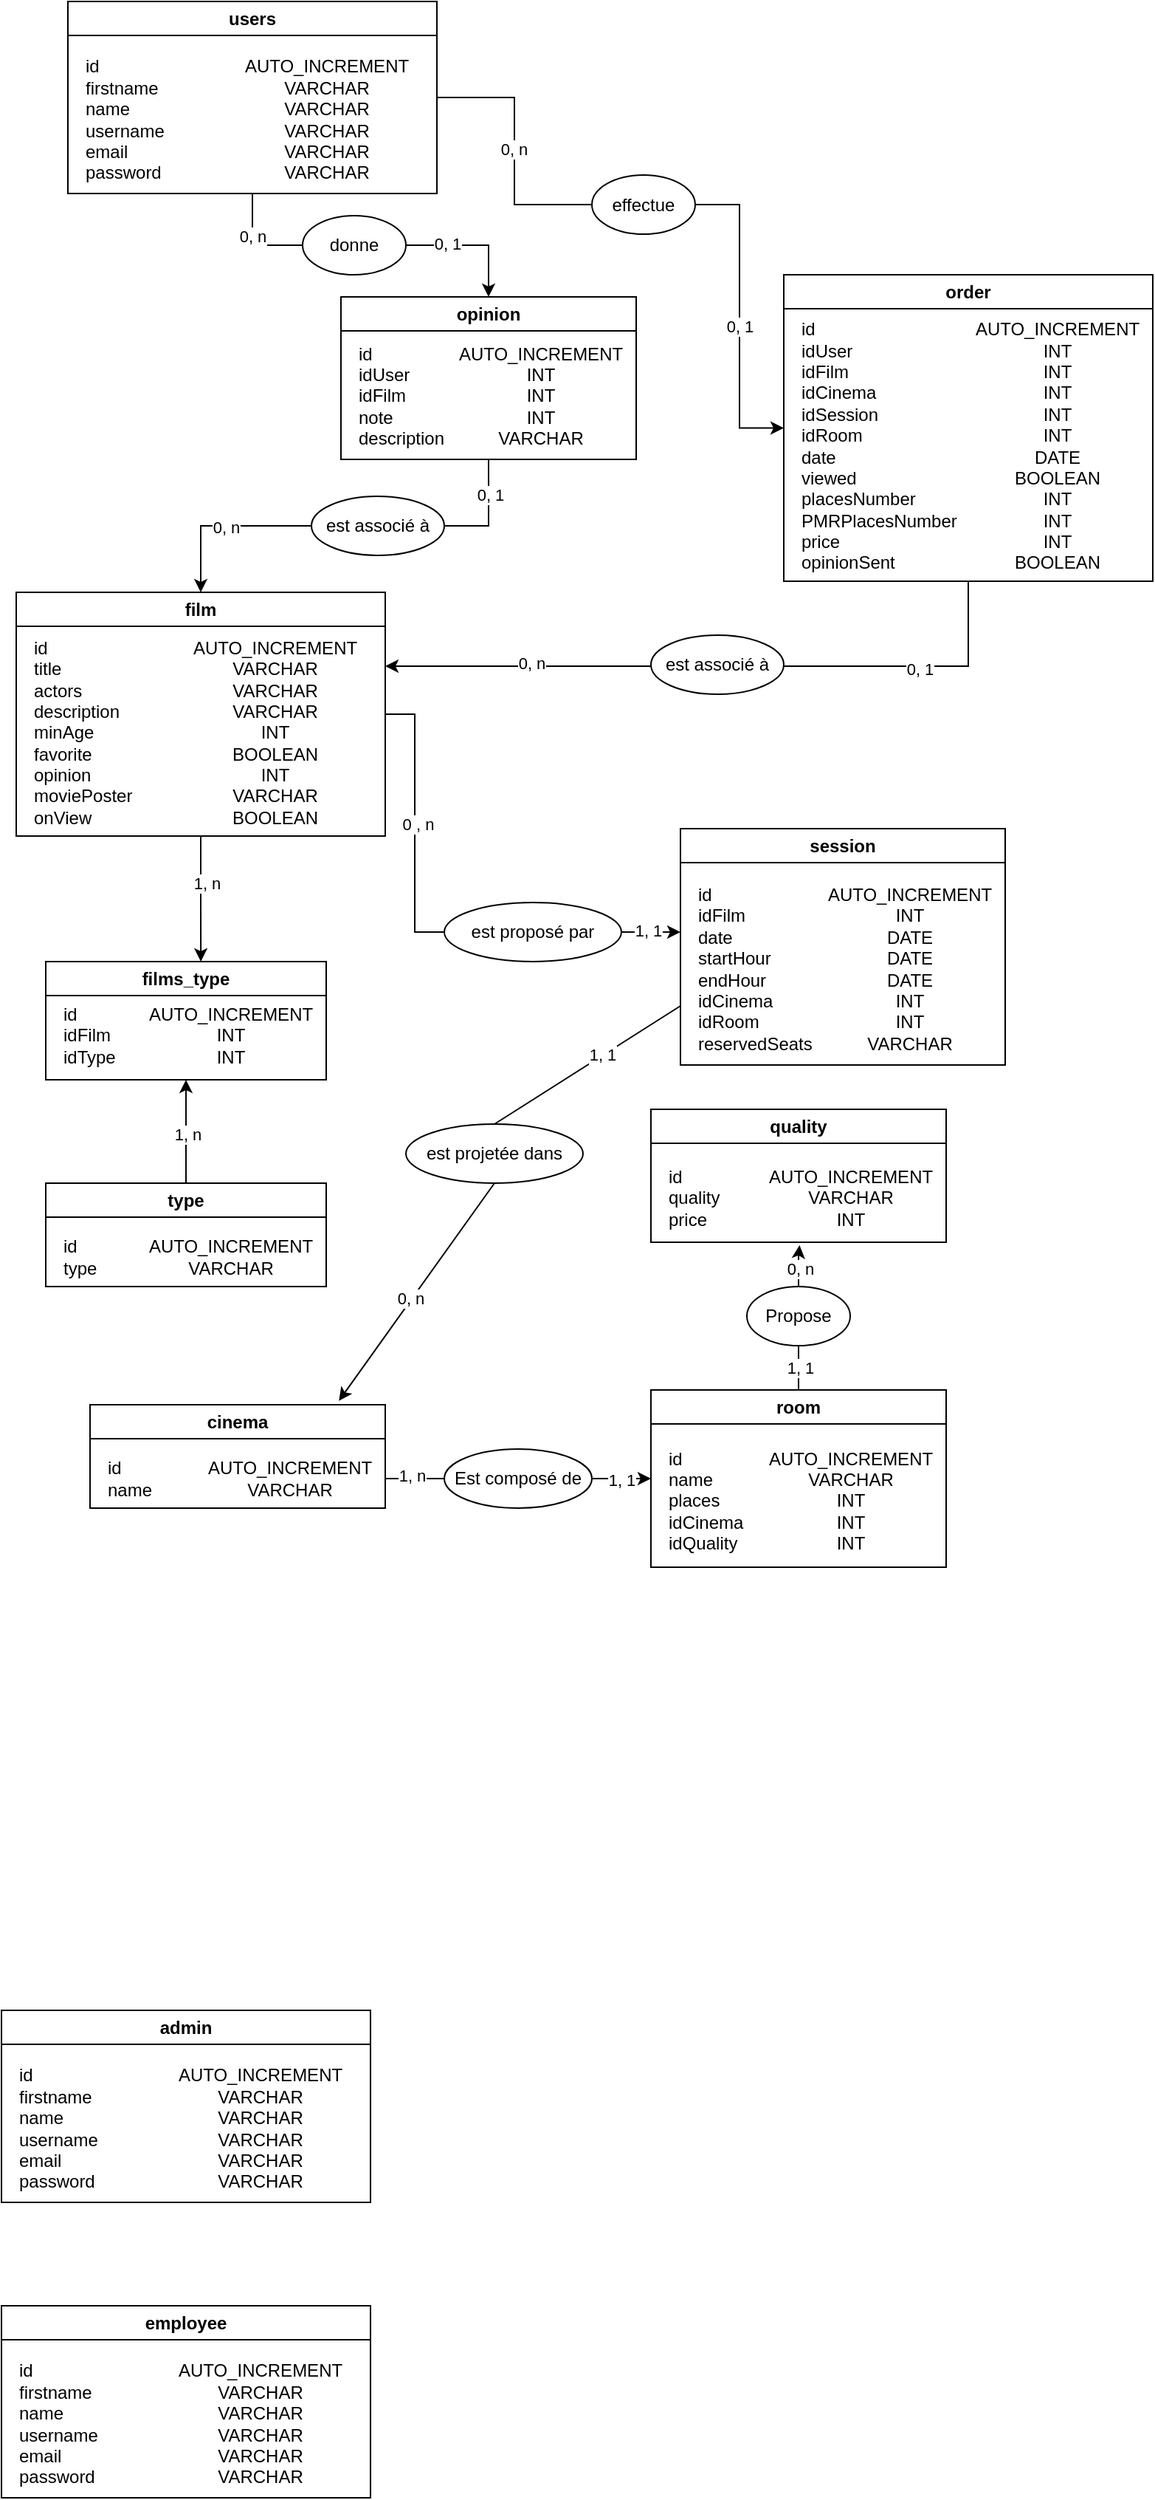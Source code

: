 <mxfile version="26.2.6">
  <diagram name="Page-1" id="671RRiFCWpEk_SXeamfu">
    <mxGraphModel dx="948" dy="1792" grid="1" gridSize="10" guides="1" tooltips="1" connect="1" arrows="1" fold="1" page="1" pageScale="1" pageWidth="827" pageHeight="1169" math="0" shadow="0">
      <root>
        <mxCell id="0" />
        <mxCell id="1" parent="0" />
        <mxCell id="kYReCTsqhSqgmGwsNXHj-63" style="edgeStyle=orthogonalEdgeStyle;rounded=0;orthogonalLoop=1;jettySize=auto;html=1;exitX=1;exitY=0.5;exitDx=0;exitDy=0;entryX=0;entryY=0.5;entryDx=0;entryDy=0;strokeColor=default;endArrow=none;endFill=0;" parent="1" source="kYReCTsqhSqgmGwsNXHj-41" target="kYReCTsqhSqgmGwsNXHj-62" edge="1">
          <mxGeometry relative="1" as="geometry" />
        </mxCell>
        <mxCell id="kYReCTsqhSqgmGwsNXHj-65" value="0 , n" style="edgeLabel;html=1;align=center;verticalAlign=middle;resizable=0;points=[];" parent="kYReCTsqhSqgmGwsNXHj-63" vertex="1" connectable="0">
          <mxGeometry y="2" relative="1" as="geometry">
            <mxPoint as="offset" />
          </mxGeometry>
        </mxCell>
        <mxCell id="kYReCTsqhSqgmGwsNXHj-41" value="film" style="swimlane;whiteSpace=wrap;html=1;fillColor=#FFFFFF;gradientColor=none;swimlaneLine=1;rounded=0;shadow=0;glass=0;startSize=23;" parent="1" vertex="1">
          <mxGeometry x="20" y="-140" width="250" height="165" as="geometry" />
        </mxCell>
        <mxCell id="kYReCTsqhSqgmGwsNXHj-42" value="AUTO_INCREMENT&lt;div&gt;VARCHAR&lt;/div&gt;&lt;div&gt;VARCHAR&lt;/div&gt;&lt;div&gt;VARCHAR&lt;/div&gt;&lt;div&gt;INT&lt;/div&gt;&lt;div&gt;BOOLEAN&lt;/div&gt;&lt;div&gt;INT&lt;/div&gt;&lt;div&gt;VARCHAR&lt;/div&gt;&lt;div&gt;BOOLEAN&lt;/div&gt;" style="text;html=1;align=center;verticalAlign=middle;resizable=0;points=[];autosize=1;strokeColor=none;fillColor=none;" parent="kYReCTsqhSqgmGwsNXHj-41" vertex="1">
          <mxGeometry x="110" y="25" width="130" height="140" as="geometry" />
        </mxCell>
        <mxCell id="kYReCTsqhSqgmGwsNXHj-43" value="id&lt;div&gt;title&lt;/div&gt;&lt;div style=&quot;&quot;&gt;actors&lt;/div&gt;&lt;div&gt;description&lt;/div&gt;&lt;div&gt;minAge&lt;/div&gt;&lt;div&gt;favorite&lt;/div&gt;&lt;div&gt;opinion&lt;/div&gt;&lt;div&gt;moviePoster&lt;/div&gt;&lt;div&gt;onView&lt;/div&gt;" style="text;html=1;align=left;verticalAlign=middle;resizable=0;points=[];autosize=1;strokeColor=none;fillColor=none;" parent="kYReCTsqhSqgmGwsNXHj-41" vertex="1">
          <mxGeometry x="10" y="25" width="90" height="140" as="geometry" />
        </mxCell>
        <mxCell id="kYReCTsqhSqgmGwsNXHj-59" value="session" style="swimlane;whiteSpace=wrap;html=1;fillColor=#FFFFFF;gradientColor=none;swimlaneLine=1;rounded=0;shadow=0;glass=0;" parent="1" vertex="1">
          <mxGeometry x="470" y="20" width="220" height="160" as="geometry" />
        </mxCell>
        <mxCell id="kYReCTsqhSqgmGwsNXHj-60" value="AUTO_INCREMENT&lt;div&gt;INT&lt;/div&gt;&lt;div&gt;DATE&lt;/div&gt;&lt;div&gt;DATE&lt;/div&gt;&lt;div&gt;DATE&lt;/div&gt;&lt;div&gt;INT&lt;/div&gt;&lt;div&gt;INT&lt;/div&gt;&lt;div&gt;VARCHAR&lt;/div&gt;" style="text;html=1;align=center;verticalAlign=middle;resizable=0;points=[];autosize=1;strokeColor=none;fillColor=none;" parent="kYReCTsqhSqgmGwsNXHj-59" vertex="1">
          <mxGeometry x="90" y="30" width="130" height="130" as="geometry" />
        </mxCell>
        <mxCell id="kYReCTsqhSqgmGwsNXHj-61" value="id&lt;div&gt;idFilm&lt;br&gt;&lt;div&gt;date&lt;/div&gt;&lt;/div&gt;&lt;div style=&quot;&quot;&gt;startHour&lt;/div&gt;&lt;div&gt;endHour&lt;/div&gt;&lt;div&gt;idCinema&lt;/div&gt;&lt;div&gt;idRoom&lt;/div&gt;&lt;div&gt;reservedSeats&lt;/div&gt;" style="text;html=1;align=left;verticalAlign=middle;resizable=0;points=[];autosize=1;strokeColor=none;fillColor=none;" parent="kYReCTsqhSqgmGwsNXHj-59" vertex="1">
          <mxGeometry x="10" y="30" width="100" height="130" as="geometry" />
        </mxCell>
        <mxCell id="kYReCTsqhSqgmGwsNXHj-64" style="edgeStyle=orthogonalEdgeStyle;rounded=0;orthogonalLoop=1;jettySize=auto;html=1;exitX=1;exitY=0.5;exitDx=0;exitDy=0;endArrow=classic;endFill=1;" parent="1" source="kYReCTsqhSqgmGwsNXHj-62" edge="1">
          <mxGeometry relative="1" as="geometry">
            <mxPoint x="470" y="90" as="targetPoint" />
          </mxGeometry>
        </mxCell>
        <mxCell id="kYReCTsqhSqgmGwsNXHj-66" value="1, 1" style="edgeLabel;html=1;align=center;verticalAlign=middle;resizable=0;points=[];" parent="kYReCTsqhSqgmGwsNXHj-64" vertex="1" connectable="0">
          <mxGeometry x="-0.1" y="1" relative="1" as="geometry">
            <mxPoint as="offset" />
          </mxGeometry>
        </mxCell>
        <mxCell id="kYReCTsqhSqgmGwsNXHj-62" value="est proposé par" style="ellipse;whiteSpace=wrap;html=1;" parent="1" vertex="1">
          <mxGeometry x="310" y="70" width="120" height="40" as="geometry" />
        </mxCell>
        <mxCell id="kYReCTsqhSqgmGwsNXHj-84" style="edgeStyle=orthogonalEdgeStyle;rounded=0;orthogonalLoop=1;jettySize=auto;html=1;exitX=0.5;exitY=0;exitDx=0;exitDy=0;entryX=0.5;entryY=1;entryDx=0;entryDy=0;endArrow=none;endFill=0;" parent="1" source="kYReCTsqhSqgmGwsNXHj-67" target="kYReCTsqhSqgmGwsNXHj-83" edge="1">
          <mxGeometry relative="1" as="geometry" />
        </mxCell>
        <mxCell id="kYReCTsqhSqgmGwsNXHj-86" value="1, 1" style="edgeLabel;html=1;align=center;verticalAlign=middle;resizable=0;points=[];" parent="kYReCTsqhSqgmGwsNXHj-84" vertex="1" connectable="0">
          <mxGeometry x="0.044" y="-1" relative="1" as="geometry">
            <mxPoint as="offset" />
          </mxGeometry>
        </mxCell>
        <mxCell id="kYReCTsqhSqgmGwsNXHj-67" value="room" style="swimlane;whiteSpace=wrap;html=1;fillColor=#FFFFFF;gradientColor=none;swimlaneLine=1;rounded=0;shadow=0;glass=0;" parent="1" vertex="1">
          <mxGeometry x="450" y="400" width="200" height="120" as="geometry" />
        </mxCell>
        <mxCell id="kYReCTsqhSqgmGwsNXHj-68" value="AUTO_INCREMENT&lt;div&gt;VARCHAR&lt;/div&gt;&lt;div&gt;INT&lt;/div&gt;&lt;div&gt;&lt;span style=&quot;background-color: transparent; color: light-dark(rgb(0, 0, 0), rgb(255, 255, 255));&quot;&gt;INT&lt;/span&gt;&lt;/div&gt;&lt;div&gt;INT&lt;/div&gt;" style="text;html=1;align=center;verticalAlign=middle;resizable=0;points=[];autosize=1;strokeColor=none;fillColor=none;" parent="kYReCTsqhSqgmGwsNXHj-67" vertex="1">
          <mxGeometry x="70" y="30" width="130" height="90" as="geometry" />
        </mxCell>
        <mxCell id="kYReCTsqhSqgmGwsNXHj-69" value="id&lt;div&gt;name&lt;br&gt;&lt;div&gt;places&lt;/div&gt;&lt;/div&gt;&lt;div&gt;idCinema&lt;/div&gt;&lt;div&gt;idQuality&lt;/div&gt;" style="text;html=1;align=left;verticalAlign=middle;resizable=0;points=[];autosize=1;strokeColor=none;fillColor=none;" parent="kYReCTsqhSqgmGwsNXHj-67" vertex="1">
          <mxGeometry x="10" y="30" width="70" height="90" as="geometry" />
        </mxCell>
        <mxCell id="kYReCTsqhSqgmGwsNXHj-70" value="quality" style="swimlane;whiteSpace=wrap;html=1;fillColor=#FFFFFF;gradientColor=none;swimlaneLine=1;rounded=0;shadow=0;glass=0;" parent="1" vertex="1">
          <mxGeometry x="450" y="210" width="200" height="90" as="geometry" />
        </mxCell>
        <mxCell id="kYReCTsqhSqgmGwsNXHj-71" value="AUTO_INCREMENT&lt;div&gt;VARCHAR&lt;/div&gt;&lt;div&gt;INT&lt;/div&gt;" style="text;html=1;align=center;verticalAlign=middle;resizable=0;points=[];autosize=1;strokeColor=none;fillColor=none;" parent="kYReCTsqhSqgmGwsNXHj-70" vertex="1">
          <mxGeometry x="70" y="30" width="130" height="60" as="geometry" />
        </mxCell>
        <mxCell id="kYReCTsqhSqgmGwsNXHj-72" value="id&lt;div&gt;quality&lt;br&gt;&lt;div&gt;price&lt;/div&gt;&lt;/div&gt;" style="text;html=1;align=left;verticalAlign=middle;resizable=0;points=[];autosize=1;strokeColor=none;fillColor=none;" parent="kYReCTsqhSqgmGwsNXHj-70" vertex="1">
          <mxGeometry x="10" y="30" width="60" height="60" as="geometry" />
        </mxCell>
        <mxCell id="kYReCTsqhSqgmGwsNXHj-73" value="cinema" style="swimlane;whiteSpace=wrap;html=1;fillColor=#FFFFFF;gradientColor=none;swimlaneLine=1;rounded=0;shadow=0;glass=0;" parent="1" vertex="1">
          <mxGeometry x="70" y="410" width="200" height="70" as="geometry" />
        </mxCell>
        <mxCell id="kYReCTsqhSqgmGwsNXHj-74" value="AUTO_INCREMENT&lt;div&gt;VARCHAR&lt;/div&gt;" style="text;html=1;align=center;verticalAlign=middle;resizable=0;points=[];autosize=1;strokeColor=none;fillColor=none;" parent="kYReCTsqhSqgmGwsNXHj-73" vertex="1">
          <mxGeometry x="70" y="30" width="130" height="40" as="geometry" />
        </mxCell>
        <mxCell id="kYReCTsqhSqgmGwsNXHj-75" value="id&lt;div&gt;name&lt;/div&gt;" style="text;html=1;align=left;verticalAlign=middle;resizable=0;points=[];autosize=1;strokeColor=none;fillColor=none;" parent="kYReCTsqhSqgmGwsNXHj-73" vertex="1">
          <mxGeometry x="10" y="30" width="50" height="40" as="geometry" />
        </mxCell>
        <mxCell id="kYReCTsqhSqgmGwsNXHj-80" style="edgeStyle=orthogonalEdgeStyle;rounded=0;orthogonalLoop=1;jettySize=auto;html=1;exitX=1;exitY=0.5;exitDx=0;exitDy=0;entryX=0;entryY=0.5;entryDx=0;entryDy=0;endArrow=classic;endFill=1;" parent="1" source="kYReCTsqhSqgmGwsNXHj-76" target="kYReCTsqhSqgmGwsNXHj-67" edge="1">
          <mxGeometry relative="1" as="geometry" />
        </mxCell>
        <mxCell id="kYReCTsqhSqgmGwsNXHj-82" value="1, 1" style="edgeLabel;html=1;align=center;verticalAlign=middle;resizable=0;points=[];" parent="kYReCTsqhSqgmGwsNXHj-80" vertex="1" connectable="0">
          <mxGeometry y="-1" relative="1" as="geometry">
            <mxPoint as="offset" />
          </mxGeometry>
        </mxCell>
        <mxCell id="kYReCTsqhSqgmGwsNXHj-76" value="Est composé de" style="ellipse;whiteSpace=wrap;html=1;" parent="1" vertex="1">
          <mxGeometry x="310" y="440" width="100" height="40" as="geometry" />
        </mxCell>
        <mxCell id="kYReCTsqhSqgmGwsNXHj-78" style="edgeStyle=orthogonalEdgeStyle;rounded=0;orthogonalLoop=1;jettySize=auto;html=1;endArrow=none;endFill=0;" parent="1" source="kYReCTsqhSqgmGwsNXHj-74" target="kYReCTsqhSqgmGwsNXHj-76" edge="1">
          <mxGeometry relative="1" as="geometry" />
        </mxCell>
        <mxCell id="kYReCTsqhSqgmGwsNXHj-81" value="1, n" style="edgeLabel;html=1;align=center;verticalAlign=middle;resizable=0;points=[];" parent="kYReCTsqhSqgmGwsNXHj-78" vertex="1" connectable="0">
          <mxGeometry x="-0.1" y="2" relative="1" as="geometry">
            <mxPoint as="offset" />
          </mxGeometry>
        </mxCell>
        <mxCell id="kYReCTsqhSqgmGwsNXHj-83" value="Propose" style="ellipse;whiteSpace=wrap;html=1;" parent="1" vertex="1">
          <mxGeometry x="515" y="330" width="70" height="40" as="geometry" />
        </mxCell>
        <mxCell id="kYReCTsqhSqgmGwsNXHj-85" style="edgeStyle=orthogonalEdgeStyle;rounded=0;orthogonalLoop=1;jettySize=auto;html=1;entryX=0.236;entryY=1.033;entryDx=0;entryDy=0;entryPerimeter=0;endArrow=classic;endFill=1;" parent="1" source="kYReCTsqhSqgmGwsNXHj-83" target="kYReCTsqhSqgmGwsNXHj-71" edge="1">
          <mxGeometry relative="1" as="geometry" />
        </mxCell>
        <mxCell id="kYReCTsqhSqgmGwsNXHj-87" value="0, n" style="edgeLabel;html=1;align=center;verticalAlign=middle;resizable=0;points=[];" parent="kYReCTsqhSqgmGwsNXHj-85" vertex="1" connectable="0">
          <mxGeometry x="-0.118" y="-1" relative="1" as="geometry">
            <mxPoint as="offset" />
          </mxGeometry>
        </mxCell>
        <mxCell id="kYReCTsqhSqgmGwsNXHj-90" value="est projetée dans" style="ellipse;whiteSpace=wrap;html=1;" parent="1" vertex="1">
          <mxGeometry x="284" y="220" width="120" height="40" as="geometry" />
        </mxCell>
        <mxCell id="-zPosS0i2HtccT8vubnt-5" style="edgeStyle=orthogonalEdgeStyle;rounded=0;orthogonalLoop=1;jettySize=auto;html=1;" parent="1" source="kYReCTsqhSqgmGwsNXHj-92" target="-zPosS0i2HtccT8vubnt-1" edge="1">
          <mxGeometry relative="1" as="geometry" />
        </mxCell>
        <mxCell id="-zPosS0i2HtccT8vubnt-12" value="1, n" style="edgeLabel;html=1;align=center;verticalAlign=middle;resizable=0;points=[];" parent="-zPosS0i2HtccT8vubnt-5" vertex="1" connectable="0">
          <mxGeometry x="-0.057" y="-1" relative="1" as="geometry">
            <mxPoint as="offset" />
          </mxGeometry>
        </mxCell>
        <mxCell id="kYReCTsqhSqgmGwsNXHj-92" value="type" style="swimlane;whiteSpace=wrap;html=1;fillColor=#FFFFFF;gradientColor=none;swimlaneLine=1;rounded=0;shadow=0;glass=0;" parent="1" vertex="1">
          <mxGeometry x="40" y="260" width="190" height="70" as="geometry" />
        </mxCell>
        <mxCell id="kYReCTsqhSqgmGwsNXHj-93" value="AUTO_INCREMENT&lt;div&gt;VARCHAR&lt;/div&gt;" style="text;html=1;align=center;verticalAlign=middle;resizable=0;points=[];autosize=1;strokeColor=none;fillColor=none;" parent="kYReCTsqhSqgmGwsNXHj-92" vertex="1">
          <mxGeometry x="60" y="30" width="130" height="40" as="geometry" />
        </mxCell>
        <mxCell id="kYReCTsqhSqgmGwsNXHj-94" value="id&lt;div&gt;type&lt;/div&gt;" style="text;html=1;align=left;verticalAlign=middle;resizable=0;points=[];autosize=1;strokeColor=none;fillColor=none;" parent="kYReCTsqhSqgmGwsNXHj-92" vertex="1">
          <mxGeometry x="10" y="30" width="50" height="40" as="geometry" />
        </mxCell>
        <mxCell id="kYReCTsqhSqgmGwsNXHj-100" value="" style="endArrow=none;html=1;rounded=0;entryX=0;entryY=0.75;entryDx=0;entryDy=0;exitX=0.5;exitY=0;exitDx=0;exitDy=0;" parent="1" source="kYReCTsqhSqgmGwsNXHj-90" target="kYReCTsqhSqgmGwsNXHj-59" edge="1">
          <mxGeometry width="50" height="50" relative="1" as="geometry">
            <mxPoint x="370" y="320" as="sourcePoint" />
            <mxPoint x="420" y="270" as="targetPoint" />
          </mxGeometry>
        </mxCell>
        <mxCell id="kYReCTsqhSqgmGwsNXHj-101" value="1, 1" style="edgeLabel;html=1;align=center;verticalAlign=middle;resizable=0;points=[];" parent="kYReCTsqhSqgmGwsNXHj-100" vertex="1" connectable="0">
          <mxGeometry x="0.162" y="1" relative="1" as="geometry">
            <mxPoint as="offset" />
          </mxGeometry>
        </mxCell>
        <mxCell id="kYReCTsqhSqgmGwsNXHj-102" value="" style="endArrow=classic;html=1;rounded=0;exitX=0.5;exitY=1;exitDx=0;exitDy=0;entryX=0.843;entryY=-0.038;entryDx=0;entryDy=0;endFill=1;entryPerimeter=0;" parent="1" source="kYReCTsqhSqgmGwsNXHj-90" target="kYReCTsqhSqgmGwsNXHj-73" edge="1">
          <mxGeometry width="50" height="50" relative="1" as="geometry">
            <mxPoint x="420" y="270" as="sourcePoint" />
            <mxPoint x="370" y="320" as="targetPoint" />
          </mxGeometry>
        </mxCell>
        <mxCell id="kYReCTsqhSqgmGwsNXHj-103" value="0, n" style="edgeLabel;html=1;align=center;verticalAlign=middle;resizable=0;points=[];" parent="kYReCTsqhSqgmGwsNXHj-102" vertex="1" connectable="0">
          <mxGeometry x="0.064" y="-2" relative="1" as="geometry">
            <mxPoint x="1" as="offset" />
          </mxGeometry>
        </mxCell>
        <mxCell id="kYReCTsqhSqgmGwsNXHj-113" value="admin" style="swimlane;whiteSpace=wrap;html=1;fillColor=#FFFFFF;gradientColor=none;swimlaneLine=1;rounded=0;shadow=0;glass=0;startSize=23;" parent="1" vertex="1">
          <mxGeometry x="10" y="820" width="250" height="130" as="geometry" />
        </mxCell>
        <mxCell id="kYReCTsqhSqgmGwsNXHj-114" value="AUTO_INCREMENT&lt;div&gt;VARCHAR&lt;/div&gt;&lt;div&gt;VARCHAR&lt;/div&gt;&lt;div&gt;VARCHAR&lt;/div&gt;&lt;div&gt;VARCHAR&lt;/div&gt;&lt;div&gt;VARCHAR&lt;/div&gt;" style="text;html=1;align=center;verticalAlign=middle;resizable=0;points=[];autosize=1;strokeColor=none;fillColor=none;" parent="kYReCTsqhSqgmGwsNXHj-113" vertex="1">
          <mxGeometry x="110" y="30" width="130" height="100" as="geometry" />
        </mxCell>
        <mxCell id="kYReCTsqhSqgmGwsNXHj-115" value="&lt;div&gt;id&lt;/div&gt;&lt;div&gt;firstname&lt;br&gt;&lt;div&gt;name&lt;/div&gt;&lt;/div&gt;&lt;div style=&quot;&quot;&gt;username&lt;/div&gt;&lt;div&gt;email&lt;/div&gt;&lt;div&gt;password&lt;/div&gt;" style="text;html=1;align=left;verticalAlign=middle;resizable=0;points=[];autosize=1;strokeColor=none;fillColor=none;" parent="kYReCTsqhSqgmGwsNXHj-113" vertex="1">
          <mxGeometry x="10" y="30" width="80" height="100" as="geometry" />
        </mxCell>
        <mxCell id="kYReCTsqhSqgmGwsNXHj-116" value="employee" style="swimlane;whiteSpace=wrap;html=1;fillColor=#FFFFFF;gradientColor=none;swimlaneLine=1;rounded=0;shadow=0;glass=0;startSize=23;" parent="1" vertex="1">
          <mxGeometry x="10" y="1020" width="250" height="130" as="geometry" />
        </mxCell>
        <mxCell id="kYReCTsqhSqgmGwsNXHj-117" value="AUTO_INCREMENT&lt;div&gt;VARCHAR&lt;/div&gt;&lt;div&gt;VARCHAR&lt;/div&gt;&lt;div&gt;VARCHAR&lt;/div&gt;&lt;div&gt;VARCHAR&lt;/div&gt;&lt;div&gt;VARCHAR&lt;/div&gt;" style="text;html=1;align=center;verticalAlign=middle;resizable=0;points=[];autosize=1;strokeColor=none;fillColor=none;" parent="kYReCTsqhSqgmGwsNXHj-116" vertex="1">
          <mxGeometry x="110" y="30" width="130" height="100" as="geometry" />
        </mxCell>
        <mxCell id="kYReCTsqhSqgmGwsNXHj-118" value="id&lt;div&gt;firstname&lt;br&gt;&lt;div&gt;name&lt;/div&gt;&lt;/div&gt;&lt;div style=&quot;&quot;&gt;username&lt;/div&gt;&lt;div&gt;email&lt;/div&gt;&lt;div&gt;password&lt;/div&gt;" style="text;html=1;align=left;verticalAlign=middle;resizable=0;points=[];autosize=1;strokeColor=none;fillColor=none;" parent="kYReCTsqhSqgmGwsNXHj-116" vertex="1">
          <mxGeometry x="10" y="30" width="80" height="100" as="geometry" />
        </mxCell>
        <mxCell id="9Si1kQlY4C0V5wrV8bb7-7" value="" style="group" parent="1" vertex="1" connectable="0">
          <mxGeometry x="240" y="-340" width="200" height="112" as="geometry" />
        </mxCell>
        <mxCell id="9Si1kQlY4C0V5wrV8bb7-1" value="opinion" style="swimlane;whiteSpace=wrap;html=1;fillColor=#FFFFFF;gradientColor=none;swimlaneLine=1;rounded=0;shadow=0;glass=0;startSize=23;" parent="9Si1kQlY4C0V5wrV8bb7-7" vertex="1">
          <mxGeometry width="200" height="110" as="geometry" />
        </mxCell>
        <mxCell id="9Si1kQlY4C0V5wrV8bb7-3" value="id&lt;div&gt;idUser&lt;br&gt;&lt;div&gt;idFilm&lt;/div&gt;&lt;/div&gt;&lt;div&gt;note&lt;/div&gt;&lt;div&gt;description&lt;/div&gt;" style="text;html=1;align=left;verticalAlign=middle;resizable=0;points=[];autosize=1;strokeColor=none;fillColor=none;" parent="9Si1kQlY4C0V5wrV8bb7-1" vertex="1">
          <mxGeometry x="10" y="22" width="80" height="90" as="geometry" />
        </mxCell>
        <mxCell id="9Si1kQlY4C0V5wrV8bb7-2" value="AUTO_INCREMENT&lt;div&gt;INT&lt;/div&gt;&lt;div&gt;INT&lt;/div&gt;&lt;div&gt;INT&lt;/div&gt;&lt;div&gt;VARCHAR&lt;/div&gt;" style="text;html=1;align=center;verticalAlign=middle;resizable=0;points=[];autosize=1;strokeColor=none;fillColor=none;" parent="9Si1kQlY4C0V5wrV8bb7-7" vertex="1">
          <mxGeometry x="70" y="22" width="130" height="90" as="geometry" />
        </mxCell>
        <mxCell id="-zPosS0i2HtccT8vubnt-1" value="films_type" style="swimlane;whiteSpace=wrap;html=1;fillColor=#FFFFFF;gradientColor=none;swimlaneLine=1;rounded=0;shadow=0;glass=0;" parent="1" vertex="1">
          <mxGeometry x="40" y="110" width="190" height="80" as="geometry" />
        </mxCell>
        <mxCell id="-zPosS0i2HtccT8vubnt-2" value="AUTO_INCREMENT&lt;div&gt;INT&lt;/div&gt;&lt;div&gt;INT&lt;/div&gt;" style="text;html=1;align=center;verticalAlign=middle;resizable=0;points=[];autosize=1;strokeColor=none;fillColor=none;" parent="-zPosS0i2HtccT8vubnt-1" vertex="1">
          <mxGeometry x="60" y="20" width="130" height="60" as="geometry" />
        </mxCell>
        <mxCell id="-zPosS0i2HtccT8vubnt-3" value="id&lt;div&gt;idFilm&lt;/div&gt;&lt;div&gt;idType&lt;/div&gt;" style="text;html=1;align=left;verticalAlign=middle;resizable=0;points=[];autosize=1;strokeColor=none;fillColor=none;" parent="-zPosS0i2HtccT8vubnt-1" vertex="1">
          <mxGeometry x="10" y="20" width="60" height="60" as="geometry" />
        </mxCell>
        <mxCell id="-zPosS0i2HtccT8vubnt-8" style="edgeStyle=orthogonalEdgeStyle;rounded=0;orthogonalLoop=1;jettySize=auto;html=1;entryX=0.553;entryY=0;entryDx=0;entryDy=0;entryPerimeter=0;" parent="1" source="kYReCTsqhSqgmGwsNXHj-41" target="-zPosS0i2HtccT8vubnt-1" edge="1">
          <mxGeometry relative="1" as="geometry" />
        </mxCell>
        <mxCell id="-zPosS0i2HtccT8vubnt-13" value="1, n" style="edgeLabel;html=1;align=center;verticalAlign=middle;resizable=0;points=[];" parent="-zPosS0i2HtccT8vubnt-8" vertex="1" connectable="0">
          <mxGeometry x="-0.248" y="4" relative="1" as="geometry">
            <mxPoint as="offset" />
          </mxGeometry>
        </mxCell>
        <mxCell id="-zPosS0i2HtccT8vubnt-14" style="edgeStyle=orthogonalEdgeStyle;rounded=0;orthogonalLoop=1;jettySize=auto;html=1;entryX=0;entryY=0.5;entryDx=0;entryDy=0;endArrow=none;endFill=0;" parent="1" source="-zPosS0i2HtccT8vubnt-16" target="-zPosS0i2HtccT8vubnt-24" edge="1">
          <mxGeometry relative="1" as="geometry" />
        </mxCell>
        <mxCell id="-zPosS0i2HtccT8vubnt-15" value="0, n" style="edgeLabel;html=1;align=center;verticalAlign=middle;resizable=0;points=[];" parent="-zPosS0i2HtccT8vubnt-14" vertex="1" connectable="0">
          <mxGeometry x="-0.017" y="-1" relative="1" as="geometry">
            <mxPoint as="offset" />
          </mxGeometry>
        </mxCell>
        <mxCell id="-zPosS0i2HtccT8vubnt-25" style="edgeStyle=orthogonalEdgeStyle;rounded=0;orthogonalLoop=1;jettySize=auto;html=1;" parent="1" source="-zPosS0i2HtccT8vubnt-16" target="9Si1kQlY4C0V5wrV8bb7-1" edge="1">
          <mxGeometry relative="1" as="geometry" />
        </mxCell>
        <mxCell id="-zPosS0i2HtccT8vubnt-29" value="0, n" style="edgeLabel;html=1;align=center;verticalAlign=middle;resizable=0;points=[];" parent="-zPosS0i2HtccT8vubnt-25" vertex="1" connectable="0">
          <mxGeometry x="-0.75" relative="1" as="geometry">
            <mxPoint as="offset" />
          </mxGeometry>
        </mxCell>
        <mxCell id="-zPosS0i2HtccT8vubnt-30" value="0, 1" style="edgeLabel;html=1;align=center;verticalAlign=middle;resizable=0;points=[];" parent="-zPosS0i2HtccT8vubnt-25" vertex="1" connectable="0">
          <mxGeometry x="0.45" y="1" relative="1" as="geometry">
            <mxPoint as="offset" />
          </mxGeometry>
        </mxCell>
        <mxCell id="-zPosS0i2HtccT8vubnt-16" value="users" style="swimlane;whiteSpace=wrap;html=1;fillColor=#FFFFFF;gradientColor=none;swimlaneLine=1;rounded=0;shadow=0;glass=0;startSize=23;" parent="1" vertex="1">
          <mxGeometry x="55" y="-540" width="250" height="130" as="geometry" />
        </mxCell>
        <mxCell id="-zPosS0i2HtccT8vubnt-17" value="AUTO_INCREMENT&lt;div&gt;VARCHAR&lt;/div&gt;&lt;div&gt;VARCHAR&lt;/div&gt;&lt;div&gt;VARCHAR&lt;/div&gt;&lt;div&gt;VARCHAR&lt;/div&gt;&lt;div&gt;VARCHAR&lt;/div&gt;" style="text;html=1;align=center;verticalAlign=middle;resizable=0;points=[];autosize=1;strokeColor=none;fillColor=none;" parent="-zPosS0i2HtccT8vubnt-16" vertex="1">
          <mxGeometry x="110" y="30" width="130" height="100" as="geometry" />
        </mxCell>
        <mxCell id="-zPosS0i2HtccT8vubnt-18" value="id&lt;div&gt;firstname&lt;div&gt;name&lt;/div&gt;&lt;/div&gt;&lt;div style=&quot;&quot;&gt;username&lt;/div&gt;&lt;div&gt;email&lt;/div&gt;&lt;div&gt;password&lt;/div&gt;" style="text;html=1;align=left;verticalAlign=middle;resizable=0;points=[];autosize=1;strokeColor=none;fillColor=none;" parent="-zPosS0i2HtccT8vubnt-16" vertex="1">
          <mxGeometry x="10" y="30" width="80" height="100" as="geometry" />
        </mxCell>
        <mxCell id="-zPosS0i2HtccT8vubnt-40" style="edgeStyle=orthogonalEdgeStyle;rounded=0;orthogonalLoop=1;jettySize=auto;html=1;" parent="1" source="-zPosS0i2HtccT8vubnt-19" target="kYReCTsqhSqgmGwsNXHj-41" edge="1">
          <mxGeometry relative="1" as="geometry">
            <mxPoint x="600" y="-90" as="targetPoint" />
            <Array as="points">
              <mxPoint x="665" y="-90" />
            </Array>
          </mxGeometry>
        </mxCell>
        <mxCell id="-zPosS0i2HtccT8vubnt-43" value="0, 1" style="edgeLabel;html=1;align=center;verticalAlign=middle;resizable=0;points=[];" parent="-zPosS0i2HtccT8vubnt-40" vertex="1" connectable="0">
          <mxGeometry x="-0.599" y="2" relative="1" as="geometry">
            <mxPoint as="offset" />
          </mxGeometry>
        </mxCell>
        <mxCell id="-zPosS0i2HtccT8vubnt-44" value="0, n" style="edgeLabel;html=1;align=center;verticalAlign=middle;resizable=0;points=[];" parent="-zPosS0i2HtccT8vubnt-40" vertex="1" connectable="0">
          <mxGeometry x="0.565" y="-2" relative="1" as="geometry">
            <mxPoint as="offset" />
          </mxGeometry>
        </mxCell>
        <mxCell id="-zPosS0i2HtccT8vubnt-19" value="order" style="swimlane;whiteSpace=wrap;html=1;fillColor=#FFFFFF;gradientColor=none;swimlaneLine=1;rounded=0;shadow=0;glass=0;" parent="1" vertex="1">
          <mxGeometry x="540" y="-355" width="250" height="207.5" as="geometry" />
        </mxCell>
        <mxCell id="-zPosS0i2HtccT8vubnt-20" value="AUTO_INCREMENT&lt;div&gt;INT&lt;/div&gt;&lt;div&gt;INT&lt;/div&gt;&lt;div&gt;INT&lt;/div&gt;&lt;div&gt;INT&lt;/div&gt;&lt;div&gt;INT&lt;/div&gt;&lt;div&gt;DATE&lt;/div&gt;&lt;div&gt;BOOLEAN&lt;/div&gt;&lt;div&gt;INT&lt;/div&gt;&lt;div&gt;INT&lt;/div&gt;&lt;div&gt;INT&lt;/div&gt;&lt;div&gt;BOOLEAN&lt;/div&gt;" style="text;html=1;align=center;verticalAlign=middle;resizable=0;points=[];autosize=1;strokeColor=none;fillColor=none;" parent="-zPosS0i2HtccT8vubnt-19" vertex="1">
          <mxGeometry x="120" y="20.5" width="130" height="190" as="geometry" />
        </mxCell>
        <mxCell id="-zPosS0i2HtccT8vubnt-21" value="id&lt;div&gt;idUser&lt;br&gt;&lt;div&gt;idFilm&lt;/div&gt;&lt;div&gt;idCinema&lt;br&gt;&lt;div&gt;idSession&lt;/div&gt;&lt;/div&gt;&lt;div&gt;idRoom&lt;/div&gt;&lt;div&gt;date&lt;/div&gt;&lt;div&gt;viewed&lt;/div&gt;&lt;div&gt;placesNumber&lt;/div&gt;&lt;div&gt;PMRPlacesNumber&lt;/div&gt;&lt;div&gt;price&lt;/div&gt;&lt;/div&gt;&lt;div&gt;opinionSent&lt;/div&gt;" style="text;html=1;align=left;verticalAlign=middle;resizable=0;points=[];autosize=1;strokeColor=none;fillColor=none;" parent="-zPosS0i2HtccT8vubnt-19" vertex="1">
          <mxGeometry x="10" y="20.5" width="130" height="190" as="geometry" />
        </mxCell>
        <mxCell id="-zPosS0i2HtccT8vubnt-22" style="edgeStyle=orthogonalEdgeStyle;rounded=0;orthogonalLoop=1;jettySize=auto;html=1;entryX=0;entryY=0.5;entryDx=0;entryDy=0;endArrow=classic;endFill=1;" parent="1" source="-zPosS0i2HtccT8vubnt-24" target="-zPosS0i2HtccT8vubnt-19" edge="1">
          <mxGeometry relative="1" as="geometry" />
        </mxCell>
        <mxCell id="-zPosS0i2HtccT8vubnt-23" value="0, 1" style="edgeLabel;html=1;align=center;verticalAlign=middle;resizable=0;points=[];" parent="-zPosS0i2HtccT8vubnt-22" vertex="1" connectable="0">
          <mxGeometry x="0.067" relative="1" as="geometry">
            <mxPoint as="offset" />
          </mxGeometry>
        </mxCell>
        <mxCell id="-zPosS0i2HtccT8vubnt-24" value="effectue" style="ellipse;whiteSpace=wrap;html=1;" parent="1" vertex="1">
          <mxGeometry x="410" y="-422.5" width="70" height="40" as="geometry" />
        </mxCell>
        <mxCell id="-zPosS0i2HtccT8vubnt-27" value="donne" style="ellipse;whiteSpace=wrap;html=1;" parent="1" vertex="1">
          <mxGeometry x="214" y="-395" width="70" height="40" as="geometry" />
        </mxCell>
        <mxCell id="-zPosS0i2HtccT8vubnt-31" style="edgeStyle=orthogonalEdgeStyle;rounded=0;orthogonalLoop=1;jettySize=auto;html=1;" parent="1" source="9Si1kQlY4C0V5wrV8bb7-1" target="kYReCTsqhSqgmGwsNXHj-41" edge="1">
          <mxGeometry relative="1" as="geometry" />
        </mxCell>
        <mxCell id="-zPosS0i2HtccT8vubnt-36" value="0, 1" style="edgeLabel;html=1;align=center;verticalAlign=middle;resizable=0;points=[];" parent="-zPosS0i2HtccT8vubnt-31" vertex="1" connectable="0">
          <mxGeometry x="-0.832" y="1" relative="1" as="geometry">
            <mxPoint as="offset" />
          </mxGeometry>
        </mxCell>
        <mxCell id="-zPosS0i2HtccT8vubnt-37" value="0, n" style="edgeLabel;html=1;align=center;verticalAlign=middle;resizable=0;points=[];" parent="-zPosS0i2HtccT8vubnt-31" vertex="1" connectable="0">
          <mxGeometry x="0.565" y="1" relative="1" as="geometry">
            <mxPoint as="offset" />
          </mxGeometry>
        </mxCell>
        <mxCell id="-zPosS0i2HtccT8vubnt-32" value="est associé à" style="ellipse;whiteSpace=wrap;html=1;" parent="1" vertex="1">
          <mxGeometry x="220" y="-205" width="90" height="40" as="geometry" />
        </mxCell>
        <mxCell id="-zPosS0i2HtccT8vubnt-41" value="est associé à" style="ellipse;whiteSpace=wrap;html=1;" parent="1" vertex="1">
          <mxGeometry x="450" y="-111" width="90" height="40" as="geometry" />
        </mxCell>
      </root>
    </mxGraphModel>
  </diagram>
</mxfile>
